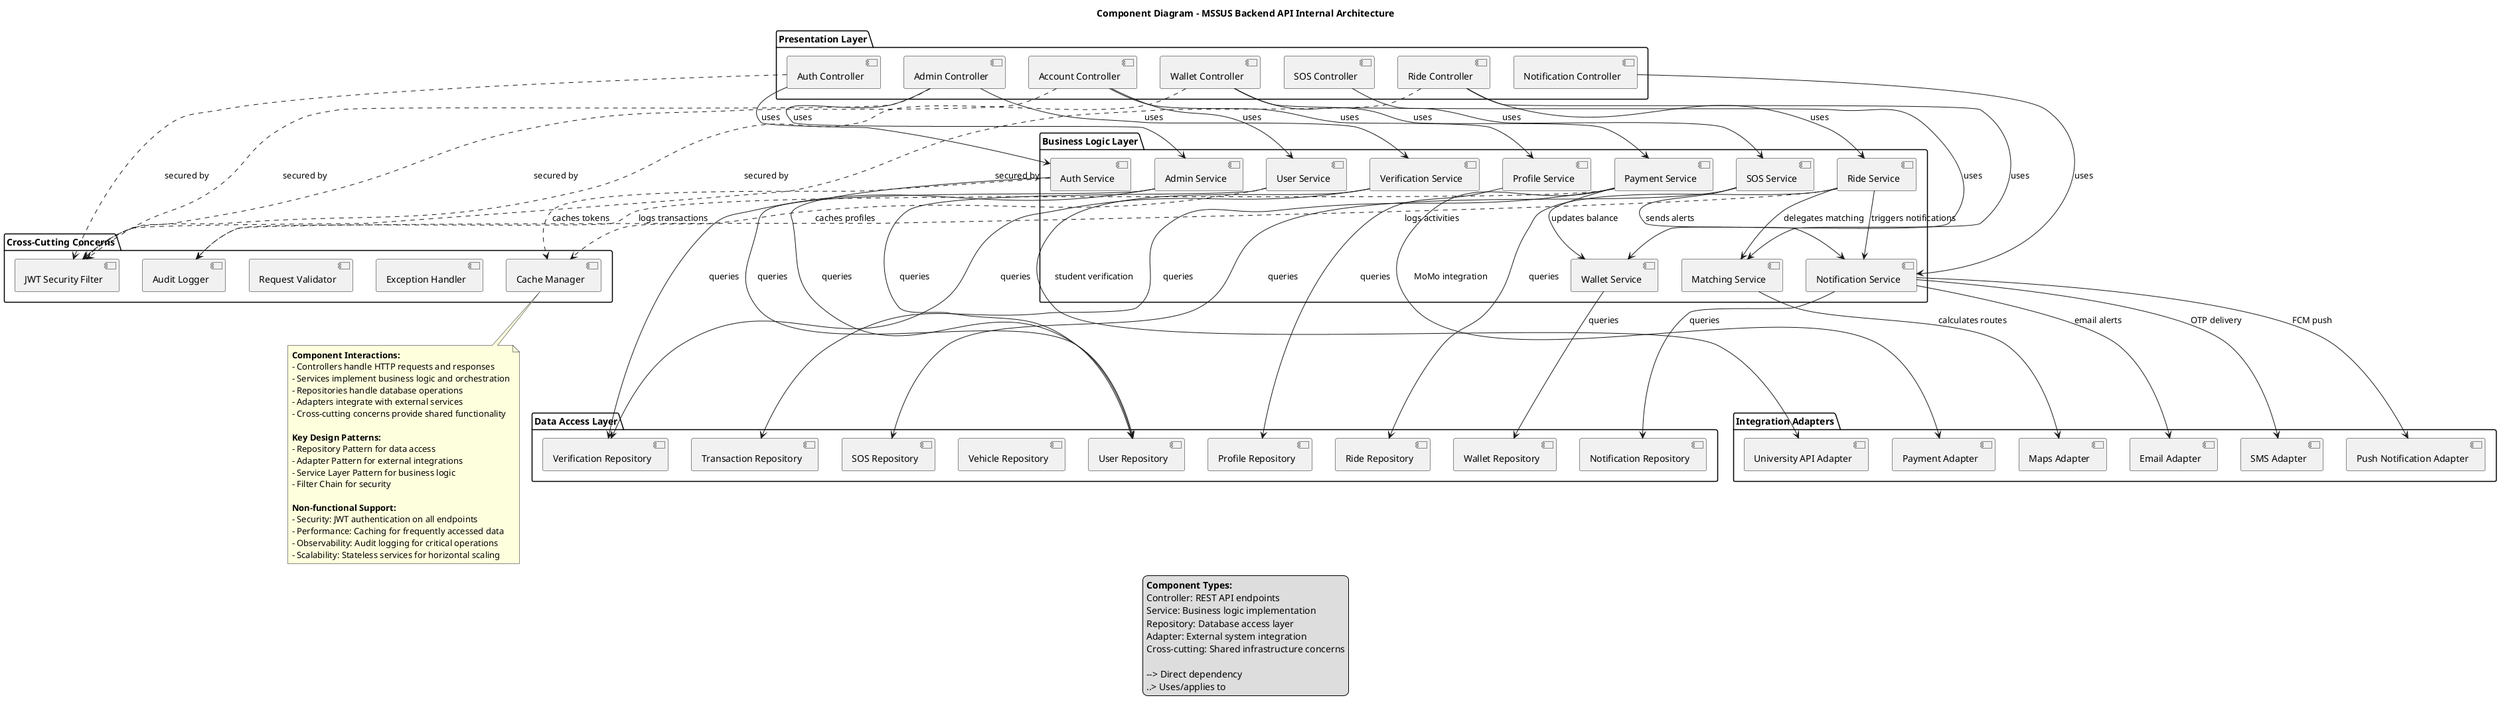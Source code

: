 @startuml Backend-Components
!define COMPONENT
skinparam componentStyle uml2

title Component Diagram - MSSUS Backend API Internal Architecture

package "Presentation Layer" {
    [Auth Controller] as AuthCtrl
    [Account Controller] as AccountCtrl
    [Ride Controller] as RideCtrl
    [Wallet Controller] as WalletCtrl
    [Notification Controller] as NotifCtrl
    [Admin Controller] as AdminCtrl
    [SOS Controller] as SOSCtrl
}

package "Business Logic Layer" {
    [Auth Service] as AuthSvc
    [User Service] as UserSvc
    [Profile Service] as ProfileSvc
    [Ride Service] as RideSvc
    [Matching Service] as MatchSvc
    [Wallet Service] as WalletSvc
    [Payment Service] as PaymentSvc
    [Notification Service] as NotifSvc
    [Verification Service] as VerifySvc
    [SOS Service] as SOSSvc
    [Admin Service] as AdminSvc
}

package "Data Access Layer" {
    [User Repository] as UserRepo
    [Profile Repository] as ProfileRepo
    [Ride Repository] as RideRepo
    [Wallet Repository] as WalletRepo
    [Transaction Repository] as TransRepo
    [Vehicle Repository] as VehicleRepo
    [Notification Repository] as NotifRepo
    [Verification Repository] as VerifyRepo
    [SOS Repository] as SOSRepo
}

package "Integration Adapters" {
    [Payment Adapter] as PaymentAdapter
    [Maps Adapter] as MapsAdapter
    [SMS Adapter] as SMSAdapter
    [Email Adapter] as EmailAdapter
    [Push Notification Adapter] as PushAdapter
    [University API Adapter] as UniAdapter
}

package "Cross-Cutting Concerns" {
    [JWT Security Filter] as JWTFilter
    [Exception Handler] as ExceptionHandler
    [Request Validator] as Validator
    [Audit Logger] as AuditLog
    [Cache Manager] as CacheManager
}

' Controller to Service relationships
AuthCtrl --> AuthSvc : uses
AccountCtrl --> UserSvc : uses
AccountCtrl --> ProfileSvc : uses
RideCtrl --> RideSvc : uses
RideCtrl --> MatchSvc : uses
WalletCtrl --> WalletSvc : uses
WalletCtrl --> PaymentSvc : uses
NotifCtrl --> NotifSvc : uses
AdminCtrl --> AdminSvc : uses
AdminCtrl --> VerifySvc : uses
SOSCtrl --> SOSSvc : uses

' Service to Repository relationships
AuthSvc --> UserRepo : queries
UserSvc --> UserRepo : queries
ProfileSvc --> ProfileRepo : queries
RideSvc --> RideRepo : queries
WalletSvc --> WalletRepo : queries
PaymentSvc --> TransRepo : queries
NotifSvc --> NotifRepo : queries
VerifySvc --> VerifyRepo : queries
SOSSvc --> SOSRepo : queries
AdminSvc --> UserRepo : queries
AdminSvc --> VerifyRepo : queries

' Service to Service relationships
RideSvc --> MatchSvc : delegates matching
RideSvc --> NotifSvc : triggers notifications
PaymentSvc --> WalletSvc : updates balance
MatchSvc --> MapsAdapter : calculates routes
SOSSvc --> NotifSvc : sends alerts

' Service to Adapter relationships
PaymentSvc --> PaymentAdapter : MoMo integration
NotifSvc --> PushAdapter : FCM push
NotifSvc --> SMSAdapter : OTP delivery
NotifSvc --> EmailAdapter : email alerts
VerifySvc --> UniAdapter : student verification

' Cross-cutting relationships
AuthCtrl ..> JWTFilter : secured by
AccountCtrl ..> JWTFilter : secured by
RideCtrl ..> JWTFilter : secured by
WalletCtrl ..> JWTFilter : secured by
AdminCtrl ..> JWTFilter : secured by

AuthSvc ..> CacheManager : caches tokens
UserSvc ..> CacheManager : caches profiles
RideSvc ..> AuditLog : logs activities
PaymentSvc ..> AuditLog : logs transactions

note bottom
  **Component Interactions:**
  - Controllers handle HTTP requests and responses
  - Services implement business logic and orchestration
  - Repositories handle database operations
  - Adapters integrate with external services
  - Cross-cutting concerns provide shared functionality
  
  **Key Design Patterns:**
  - Repository Pattern for data access
  - Adapter Pattern for external integrations
  - Service Layer Pattern for business logic
  - Filter Chain for security
  
  **Non-functional Support:**
  - Security: JWT authentication on all endpoints
  - Performance: Caching for frequently accessed data
  - Observability: Audit logging for critical operations
  - Scalability: Stateless services for horizontal scaling
end note

legend
  **Component Types:**
  Controller: REST API endpoints
  Service: Business logic implementation
  Repository: Database access layer
  Adapter: External system integration
  Cross-cutting: Shared infrastructure concerns
  
  --> Direct dependency
  ..> Uses/applies to
end legend

@enduml
